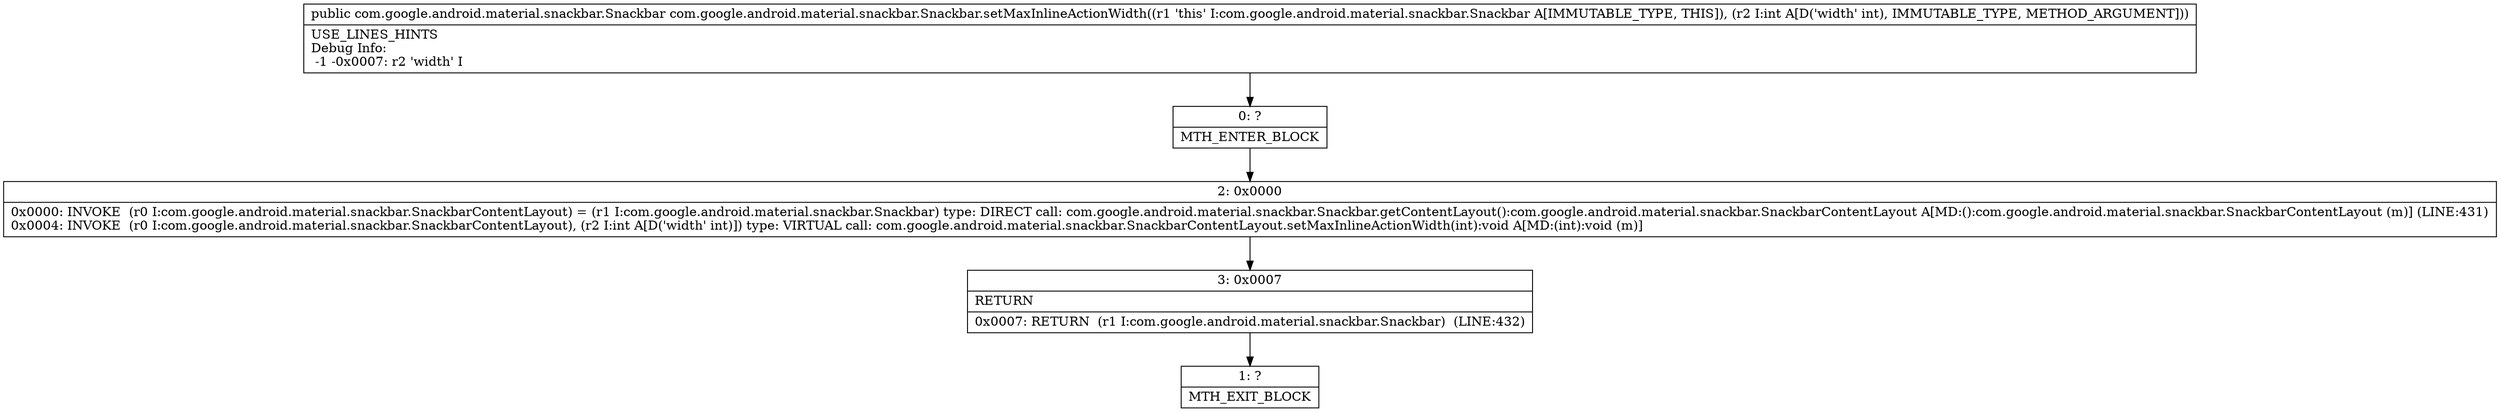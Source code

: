 digraph "CFG forcom.google.android.material.snackbar.Snackbar.setMaxInlineActionWidth(I)Lcom\/google\/android\/material\/snackbar\/Snackbar;" {
Node_0 [shape=record,label="{0\:\ ?|MTH_ENTER_BLOCK\l}"];
Node_2 [shape=record,label="{2\:\ 0x0000|0x0000: INVOKE  (r0 I:com.google.android.material.snackbar.SnackbarContentLayout) = (r1 I:com.google.android.material.snackbar.Snackbar) type: DIRECT call: com.google.android.material.snackbar.Snackbar.getContentLayout():com.google.android.material.snackbar.SnackbarContentLayout A[MD:():com.google.android.material.snackbar.SnackbarContentLayout (m)] (LINE:431)\l0x0004: INVOKE  (r0 I:com.google.android.material.snackbar.SnackbarContentLayout), (r2 I:int A[D('width' int)]) type: VIRTUAL call: com.google.android.material.snackbar.SnackbarContentLayout.setMaxInlineActionWidth(int):void A[MD:(int):void (m)]\l}"];
Node_3 [shape=record,label="{3\:\ 0x0007|RETURN\l|0x0007: RETURN  (r1 I:com.google.android.material.snackbar.Snackbar)  (LINE:432)\l}"];
Node_1 [shape=record,label="{1\:\ ?|MTH_EXIT_BLOCK\l}"];
MethodNode[shape=record,label="{public com.google.android.material.snackbar.Snackbar com.google.android.material.snackbar.Snackbar.setMaxInlineActionWidth((r1 'this' I:com.google.android.material.snackbar.Snackbar A[IMMUTABLE_TYPE, THIS]), (r2 I:int A[D('width' int), IMMUTABLE_TYPE, METHOD_ARGUMENT]))  | USE_LINES_HINTS\lDebug Info:\l  \-1 \-0x0007: r2 'width' I\l}"];
MethodNode -> Node_0;Node_0 -> Node_2;
Node_2 -> Node_3;
Node_3 -> Node_1;
}


